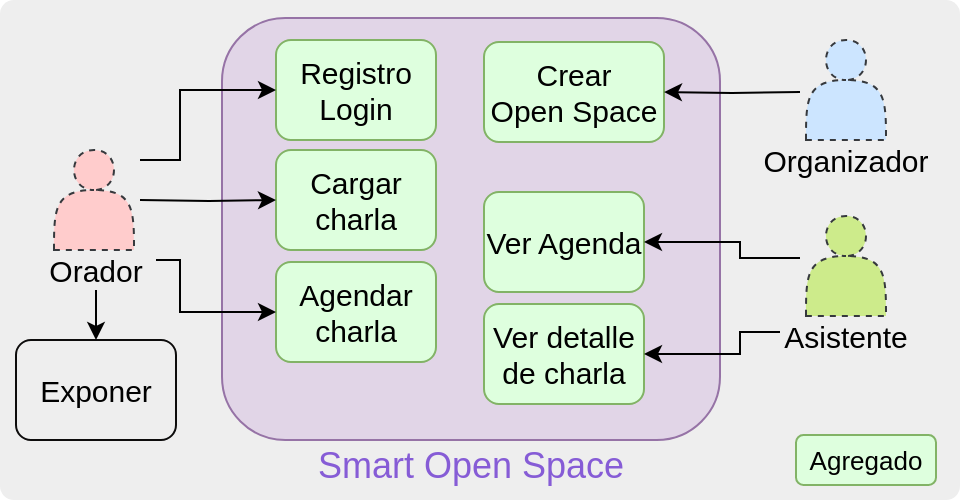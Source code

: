 <mxfile version="12.2.3" type="device" pages="1"><diagram id="50GnY4uoyUKIiMKMn4lD" name="Page-1"><mxGraphModel dx="1024" dy="570" grid="1" gridSize="10" guides="1" tooltips="1" connect="1" arrows="1" fold="1" page="1" pageScale="1" pageWidth="827" pageHeight="1169" math="0" shadow="0"><root><mxCell id="0"/><mxCell id="1" parent="0"/><mxCell id="Tz1uTeMFmKhcYr1bEMr9-132" value="" style="rounded=1;whiteSpace=wrap;html=1;absoluteArcSize=1;arcSize=14;strokeWidth=2;shadow=0;glass=0;labelBackgroundColor=none;fillColor=#eeeeee;fontSize=15;align=center;strokeColor=none;" parent="1" vertex="1"><mxGeometry x="160" y="100" width="480" height="250" as="geometry"/></mxCell><mxCell id="T_-mdl0i9TVX-whk49PD-9" value="" style="rounded=1;whiteSpace=wrap;html=1;fillColor=#e1d5e7;strokeColor=#9673a6;" parent="1" vertex="1"><mxGeometry x="271" y="109" width="249" height="211" as="geometry"/></mxCell><mxCell id="Tz1uTeMFmKhcYr1bEMr9-72" value="" style="group" parent="1" vertex="1" connectable="0"><mxGeometry x="538" y="110" width="90" height="80" as="geometry"/></mxCell><mxCell id="Tz1uTeMFmKhcYr1bEMr9-69" value="" style="shape=actor;whiteSpace=wrap;html=1;rounded=0;shadow=0;glass=0;dashed=1;labelBackgroundColor=none;strokeColor=#36393d;strokeWidth=1;fillColor=#cce5ff;fontSize=15;align=center;" parent="Tz1uTeMFmKhcYr1bEMr9-72" vertex="1"><mxGeometry x="25" y="10" width="40" height="50" as="geometry"/></mxCell><mxCell id="Tz1uTeMFmKhcYr1bEMr9-70" value="Organizador" style="text;html=1;strokeColor=none;fillColor=none;align=center;verticalAlign=middle;whiteSpace=wrap;rounded=0;shadow=0;glass=0;dashed=1;labelBackgroundColor=none;fontSize=15;" parent="Tz1uTeMFmKhcYr1bEMr9-72" vertex="1"><mxGeometry y="60" width="90" height="20" as="geometry"/></mxCell><mxCell id="Tz1uTeMFmKhcYr1bEMr9-73" value="" style="group" parent="1" vertex="1" connectable="0"><mxGeometry x="163" y="165" width="90" height="80" as="geometry"/></mxCell><mxCell id="Tz1uTeMFmKhcYr1bEMr9-74" value="" style="shape=actor;whiteSpace=wrap;html=1;rounded=0;shadow=0;glass=0;dashed=1;labelBackgroundColor=none;strokeColor=#36393d;strokeWidth=1;fillColor=#ffcccc;fontSize=15;align=center;" parent="Tz1uTeMFmKhcYr1bEMr9-73" vertex="1"><mxGeometry x="24" y="10" width="40" height="50" as="geometry"/></mxCell><mxCell id="Tz1uTeMFmKhcYr1bEMr9-75" value="Orador" style="text;html=1;strokeColor=none;fillColor=none;align=center;verticalAlign=middle;whiteSpace=wrap;rounded=0;shadow=0;glass=0;dashed=1;labelBackgroundColor=none;fontSize=15;" parent="Tz1uTeMFmKhcYr1bEMr9-73" vertex="1"><mxGeometry x="15" y="60" width="60" height="20" as="geometry"/></mxCell><mxCell id="Tz1uTeMFmKhcYr1bEMr9-76" value="" style="group" parent="1" vertex="1" connectable="0"><mxGeometry x="538" y="198" width="90" height="80" as="geometry"/></mxCell><mxCell id="Tz1uTeMFmKhcYr1bEMr9-77" value="" style="shape=actor;whiteSpace=wrap;html=1;rounded=0;shadow=0;glass=0;dashed=1;labelBackgroundColor=none;strokeColor=#36393d;strokeWidth=1;fillColor=#cdeb8b;fontSize=15;align=center;" parent="Tz1uTeMFmKhcYr1bEMr9-76" vertex="1"><mxGeometry x="25" y="10" width="40" height="50" as="geometry"/></mxCell><mxCell id="Tz1uTeMFmKhcYr1bEMr9-78" value="Asistente" style="text;html=1;strokeColor=none;fillColor=none;align=center;verticalAlign=middle;whiteSpace=wrap;rounded=0;shadow=0;glass=0;dashed=1;labelBackgroundColor=none;fontSize=15;" parent="Tz1uTeMFmKhcYr1bEMr9-76" vertex="1"><mxGeometry y="60" width="90" height="20" as="geometry"/></mxCell><mxCell id="Tz1uTeMFmKhcYr1bEMr9-83" value="Registro&lt;br&gt;Login" style="shape=ext;rounded=1;html=1;whiteSpace=wrap;shadow=0;glass=0;labelBackgroundColor=none;strokeColor=#82b366;strokeWidth=1;fillColor=#DEFFDE;fontSize=15;align=center;" parent="1" vertex="1"><mxGeometry x="298" y="120" width="80" height="50" as="geometry"/></mxCell><mxCell id="Tz1uTeMFmKhcYr1bEMr9-84" value="Cargar&lt;br&gt;charla" style="shape=ext;rounded=1;html=1;whiteSpace=wrap;shadow=0;glass=0;labelBackgroundColor=none;strokeColor=#82b366;strokeWidth=1;fillColor=#DEFFDE;fontSize=15;align=center;" parent="1" vertex="1"><mxGeometry x="298" y="175" width="80" height="50" as="geometry"/></mxCell><mxCell id="Tz1uTeMFmKhcYr1bEMr9-86" value="Exponer" style="shape=ext;rounded=1;html=1;whiteSpace=wrap;shadow=0;glass=0;labelBackgroundColor=none;strokeColor=#0D0C0C;strokeWidth=1;fillColor=none;gradientColor=none;fontSize=15;align=center;" parent="1" vertex="1"><mxGeometry x="168" y="270" width="80" height="50" as="geometry"/></mxCell><mxCell id="Tz1uTeMFmKhcYr1bEMr9-87" value="Agendar&lt;br&gt;charla" style="shape=ext;rounded=1;html=1;whiteSpace=wrap;shadow=0;glass=0;labelBackgroundColor=none;strokeColor=#82b366;strokeWidth=1;fillColor=#DEFFDE;fontSize=15;align=center;" parent="1" vertex="1"><mxGeometry x="298" y="231" width="80" height="50" as="geometry"/></mxCell><mxCell id="Tz1uTeMFmKhcYr1bEMr9-88" value="Ver Agenda" style="shape=ext;rounded=1;html=1;whiteSpace=wrap;shadow=0;glass=0;labelBackgroundColor=none;strokeColor=#82b366;strokeWidth=1;fillColor=#DEFFDE;fontSize=15;align=center;" parent="1" vertex="1"><mxGeometry x="402" y="196" width="80" height="50" as="geometry"/></mxCell><mxCell id="Tz1uTeMFmKhcYr1bEMr9-89" value="Ver detalle de charla" style="shape=ext;rounded=1;html=1;whiteSpace=wrap;shadow=0;glass=0;labelBackgroundColor=none;strokeColor=#82b366;strokeWidth=1;fillColor=#DEFFDE;fontSize=15;align=center;" parent="1" vertex="1"><mxGeometry x="402" y="252" width="80" height="50" as="geometry"/></mxCell><mxCell id="Tz1uTeMFmKhcYr1bEMr9-90" value="Crear&lt;br&gt;Open Space" style="shape=ext;rounded=1;html=1;whiteSpace=wrap;shadow=0;glass=0;labelBackgroundColor=none;strokeColor=#82b366;strokeWidth=1;fillColor=#DEFFDE;fontSize=15;align=center;" parent="1" vertex="1"><mxGeometry x="402" y="121" width="90" height="50" as="geometry"/></mxCell><mxCell id="T_-mdl0i9TVX-whk49PD-2" style="edgeStyle=orthogonalEdgeStyle;rounded=0;orthogonalLoop=1;jettySize=auto;html=1;entryX=1;entryY=0.5;entryDx=0;entryDy=0;" parent="1" target="Tz1uTeMFmKhcYr1bEMr9-90" edge="1"><mxGeometry relative="1" as="geometry"><mxPoint x="560" y="146" as="sourcePoint"/></mxGeometry></mxCell><mxCell id="T_-mdl0i9TVX-whk49PD-3" style="edgeStyle=orthogonalEdgeStyle;rounded=0;orthogonalLoop=1;jettySize=auto;html=1;exitX=0.5;exitY=1;exitDx=0;exitDy=0;" parent="1" source="Tz1uTeMFmKhcYr1bEMr9-75" target="Tz1uTeMFmKhcYr1bEMr9-86" edge="1"><mxGeometry relative="1" as="geometry"/></mxCell><mxCell id="T_-mdl0i9TVX-whk49PD-4" style="edgeStyle=orthogonalEdgeStyle;rounded=0;orthogonalLoop=1;jettySize=auto;html=1;entryX=0;entryY=0.5;entryDx=0;entryDy=0;" parent="1" target="Tz1uTeMFmKhcYr1bEMr9-84" edge="1"><mxGeometry relative="1" as="geometry"><mxPoint x="230" y="200" as="sourcePoint"/></mxGeometry></mxCell><mxCell id="T_-mdl0i9TVX-whk49PD-5" style="edgeStyle=orthogonalEdgeStyle;rounded=0;orthogonalLoop=1;jettySize=auto;html=1;exitX=1;exitY=0.25;exitDx=0;exitDy=0;entryX=0;entryY=0.5;entryDx=0;entryDy=0;" parent="1" source="Tz1uTeMFmKhcYr1bEMr9-75" target="Tz1uTeMFmKhcYr1bEMr9-87" edge="1"><mxGeometry relative="1" as="geometry"><Array as="points"><mxPoint x="250" y="230"/><mxPoint x="250" y="256"/></Array></mxGeometry></mxCell><mxCell id="T_-mdl0i9TVX-whk49PD-6" style="edgeStyle=orthogonalEdgeStyle;rounded=0;orthogonalLoop=1;jettySize=auto;html=1;entryX=0;entryY=0.5;entryDx=0;entryDy=0;" parent="1" target="Tz1uTeMFmKhcYr1bEMr9-83" edge="1"><mxGeometry relative="1" as="geometry"><mxPoint x="230" y="180" as="sourcePoint"/><Array as="points"><mxPoint x="230" y="180"/><mxPoint x="250" y="180"/><mxPoint x="250" y="145"/></Array></mxGeometry></mxCell><mxCell id="T_-mdl0i9TVX-whk49PD-7" style="edgeStyle=orthogonalEdgeStyle;rounded=0;orthogonalLoop=1;jettySize=auto;html=1;entryX=1;entryY=0.5;entryDx=0;entryDy=0;" parent="1" target="Tz1uTeMFmKhcYr1bEMr9-88" edge="1"><mxGeometry relative="1" as="geometry"><mxPoint x="560" y="229" as="sourcePoint"/><Array as="points"><mxPoint x="530" y="229"/><mxPoint x="530" y="221"/></Array></mxGeometry></mxCell><mxCell id="T_-mdl0i9TVX-whk49PD-8" style="edgeStyle=orthogonalEdgeStyle;rounded=0;orthogonalLoop=1;jettySize=auto;html=1;entryX=1;entryY=0.5;entryDx=0;entryDy=0;" parent="1" target="Tz1uTeMFmKhcYr1bEMr9-89" edge="1"><mxGeometry relative="1" as="geometry"><mxPoint x="550" y="266" as="sourcePoint"/><Array as="points"><mxPoint x="530" y="266"/><mxPoint x="530" y="277"/></Array></mxGeometry></mxCell><mxCell id="T_-mdl0i9TVX-whk49PD-10" value="Smart Open Space" style="text;html=1;strokeColor=none;fillColor=none;align=center;verticalAlign=middle;whiteSpace=wrap;rounded=0;fontColor=#865cd6;fontSize=18;" parent="1" vertex="1"><mxGeometry x="310" y="323" width="171" height="20" as="geometry"/></mxCell><mxCell id="yiijpYbuC0lEfMX9OD2Q-2" value="Agregado" style="shape=ext;rounded=1;html=1;whiteSpace=wrap;shadow=0;glass=0;labelBackgroundColor=none;strokeColor=#82b366;strokeWidth=1;fillColor=#DEFFDE;fontSize=13;align=center;" vertex="1" parent="1"><mxGeometry x="558" y="317.5" width="70" height="25" as="geometry"/></mxCell></root></mxGraphModel></diagram></mxfile>
